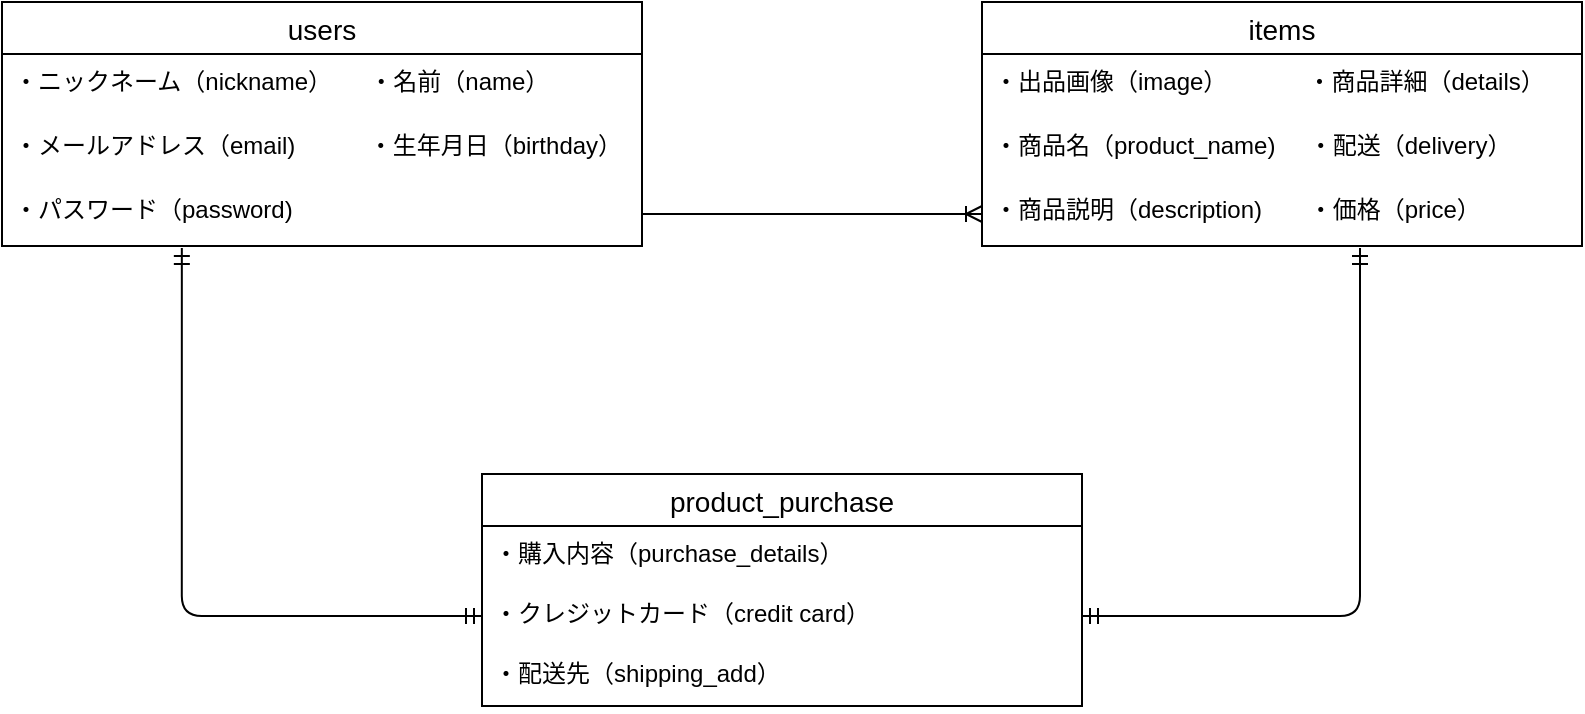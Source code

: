 <mxfile>
    <diagram id="19zNDs0ZoykS6for_FJ4" name="ページ1">
        <mxGraphModel dx="728" dy="627" grid="1" gridSize="10" guides="1" tooltips="1" connect="1" arrows="1" fold="1" page="1" pageScale="1" pageWidth="827" pageHeight="1169" math="0" shadow="0">
            <root>
                <mxCell id="0"/>
                <mxCell id="1" parent="0"/>
                <mxCell id="2" value="users" style="swimlane;fontStyle=0;childLayout=stackLayout;horizontal=1;startSize=26;horizontalStack=0;resizeParent=1;resizeParentMax=0;resizeLast=0;collapsible=1;marginBottom=0;align=center;fontSize=14;" vertex="1" parent="1">
                    <mxGeometry x="20" y="124" width="320" height="122" as="geometry">
                        <mxRectangle x="80" y="130" width="70" height="26" as="alternateBounds"/>
                    </mxGeometry>
                </mxCell>
                <mxCell id="3" value="・ニックネーム（nickname）  　・名前（name）    " style="text;strokeColor=none;fillColor=none;spacingLeft=4;spacingRight=4;overflow=hidden;rotatable=0;points=[[0,0.5],[1,0.5]];portConstraint=eastwest;fontSize=12;" vertex="1" parent="2">
                    <mxGeometry y="26" width="320" height="32" as="geometry"/>
                </mxCell>
                <mxCell id="4" value="・メールアドレス（email)           ・生年月日（birthday）" style="text;strokeColor=none;fillColor=none;spacingLeft=4;spacingRight=4;overflow=hidden;rotatable=0;points=[[0,0.5],[1,0.5]];portConstraint=eastwest;fontSize=12;" vertex="1" parent="2">
                    <mxGeometry y="58" width="320" height="32" as="geometry"/>
                </mxCell>
                <mxCell id="5" value="・パスワード（password)" style="text;strokeColor=none;fillColor=none;spacingLeft=4;spacingRight=4;overflow=hidden;rotatable=0;points=[[0,0.5],[1,0.5]];portConstraint=eastwest;fontSize=12;" vertex="1" parent="2">
                    <mxGeometry y="90" width="320" height="32" as="geometry"/>
                </mxCell>
                <mxCell id="7" value="items" style="swimlane;fontStyle=0;childLayout=stackLayout;horizontal=1;startSize=26;horizontalStack=0;resizeParent=1;resizeParentMax=0;resizeLast=0;collapsible=1;marginBottom=0;align=center;fontSize=14;" vertex="1" parent="1">
                    <mxGeometry x="510" y="124" width="300" height="122" as="geometry"/>
                </mxCell>
                <mxCell id="8" value="・出品画像（image）            ・商品詳細（details）" style="text;strokeColor=none;fillColor=none;spacingLeft=4;spacingRight=4;overflow=hidden;rotatable=0;points=[[0,0.5],[1,0.5]];portConstraint=eastwest;fontSize=12;" vertex="1" parent="7">
                    <mxGeometry y="26" width="300" height="32" as="geometry"/>
                </mxCell>
                <mxCell id="9" value="・商品名（product_name)     ・配送（delivery）" style="text;strokeColor=none;fillColor=none;spacingLeft=4;spacingRight=4;overflow=hidden;rotatable=0;points=[[0,0.5],[1,0.5]];portConstraint=eastwest;fontSize=12;" vertex="1" parent="7">
                    <mxGeometry y="58" width="300" height="32" as="geometry"/>
                </mxCell>
                <mxCell id="10" value="・商品説明（description)       ・価格（price）" style="text;strokeColor=none;fillColor=none;spacingLeft=4;spacingRight=4;overflow=hidden;rotatable=0;points=[[0,0.5],[1,0.5]];portConstraint=eastwest;fontSize=12;" vertex="1" parent="7">
                    <mxGeometry y="90" width="300" height="32" as="geometry"/>
                </mxCell>
                <mxCell id="11" value="product_purchase" style="swimlane;fontStyle=0;childLayout=stackLayout;horizontal=1;startSize=26;horizontalStack=0;resizeParent=1;resizeParentMax=0;resizeLast=0;collapsible=1;marginBottom=0;align=center;fontSize=14;" vertex="1" parent="1">
                    <mxGeometry x="260" y="360" width="300" height="116" as="geometry"/>
                </mxCell>
                <mxCell id="12" value="・購入内容（purchase_details）" style="text;strokeColor=none;fillColor=none;spacingLeft=4;spacingRight=4;overflow=hidden;rotatable=0;points=[[0,0.5],[1,0.5]];portConstraint=eastwest;fontSize=12;" vertex="1" parent="11">
                    <mxGeometry y="26" width="300" height="30" as="geometry"/>
                </mxCell>
                <mxCell id="13" value="・クレジットカード（credit card）" style="text;strokeColor=none;fillColor=none;spacingLeft=4;spacingRight=4;overflow=hidden;rotatable=0;points=[[0,0.5],[1,0.5]];portConstraint=eastwest;fontSize=12;" vertex="1" parent="11">
                    <mxGeometry y="56" width="300" height="30" as="geometry"/>
                </mxCell>
                <mxCell id="14" value="・配送先（shipping_add）" style="text;strokeColor=none;fillColor=none;spacingLeft=4;spacingRight=4;overflow=hidden;rotatable=0;points=[[0,0.5],[1,0.5]];portConstraint=eastwest;fontSize=12;" vertex="1" parent="11">
                    <mxGeometry y="86" width="300" height="30" as="geometry"/>
                </mxCell>
                <mxCell id="17" value="" style="edgeStyle=orthogonalEdgeStyle;fontSize=12;html=1;endArrow=ERmandOne;startArrow=ERmandOne;entryX=1;entryY=0.5;entryDx=0;entryDy=0;rounded=1;exitX=0.63;exitY=1.031;exitDx=0;exitDy=0;exitPerimeter=0;" edge="1" parent="1" source="10" target="13">
                    <mxGeometry width="100" height="100" relative="1" as="geometry">
                        <mxPoint x="680" y="280" as="sourcePoint"/>
                        <mxPoint x="330" y="390" as="targetPoint"/>
                    </mxGeometry>
                </mxCell>
                <mxCell id="21" value="" style="edgeStyle=entityRelationEdgeStyle;fontSize=12;html=1;endArrow=ERoneToMany;entryX=0;entryY=0.5;entryDx=0;entryDy=0;exitX=1;exitY=0.5;exitDx=0;exitDy=0;" edge="1" parent="1" source="5" target="10">
                    <mxGeometry width="100" height="100" relative="1" as="geometry">
                        <mxPoint x="300" y="390" as="sourcePoint"/>
                        <mxPoint x="400" y="290" as="targetPoint"/>
                    </mxGeometry>
                </mxCell>
                <mxCell id="22" value="" style="edgeStyle=orthogonalEdgeStyle;fontSize=12;html=1;endArrow=ERmandOne;startArrow=ERmandOne;exitX=0;exitY=0.5;exitDx=0;exitDy=0;entryX=0.281;entryY=1.031;entryDx=0;entryDy=0;entryPerimeter=0;" edge="1" parent="1" source="13" target="5">
                    <mxGeometry width="100" height="100" relative="1" as="geometry">
                        <mxPoint x="220" y="420" as="sourcePoint"/>
                        <mxPoint x="90" y="250" as="targetPoint"/>
                    </mxGeometry>
                </mxCell>
            </root>
        </mxGraphModel>
    </diagram>
</mxfile>